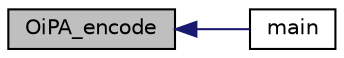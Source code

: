 digraph "OiPA_encode"
{
  edge [fontname="Helvetica",fontsize="10",labelfontname="Helvetica",labelfontsize="10"];
  node [fontname="Helvetica",fontsize="10",shape=record];
  rankdir="LR";
  Node658 [label="OiPA_encode",height=0.2,width=0.4,color="black", fillcolor="grey75", style="filled", fontcolor="black"];
  Node658 -> Node659 [dir="back",color="midnightblue",fontsize="10",style="solid",fontname="Helvetica"];
  Node659 [label="main",height=0.2,width=0.4,color="black", fillcolor="white", style="filled",URL="$d0/de6/projective__space__main_8_c.html#a3c04138a5bfe5d72780bb7e82a18e627"];
}
